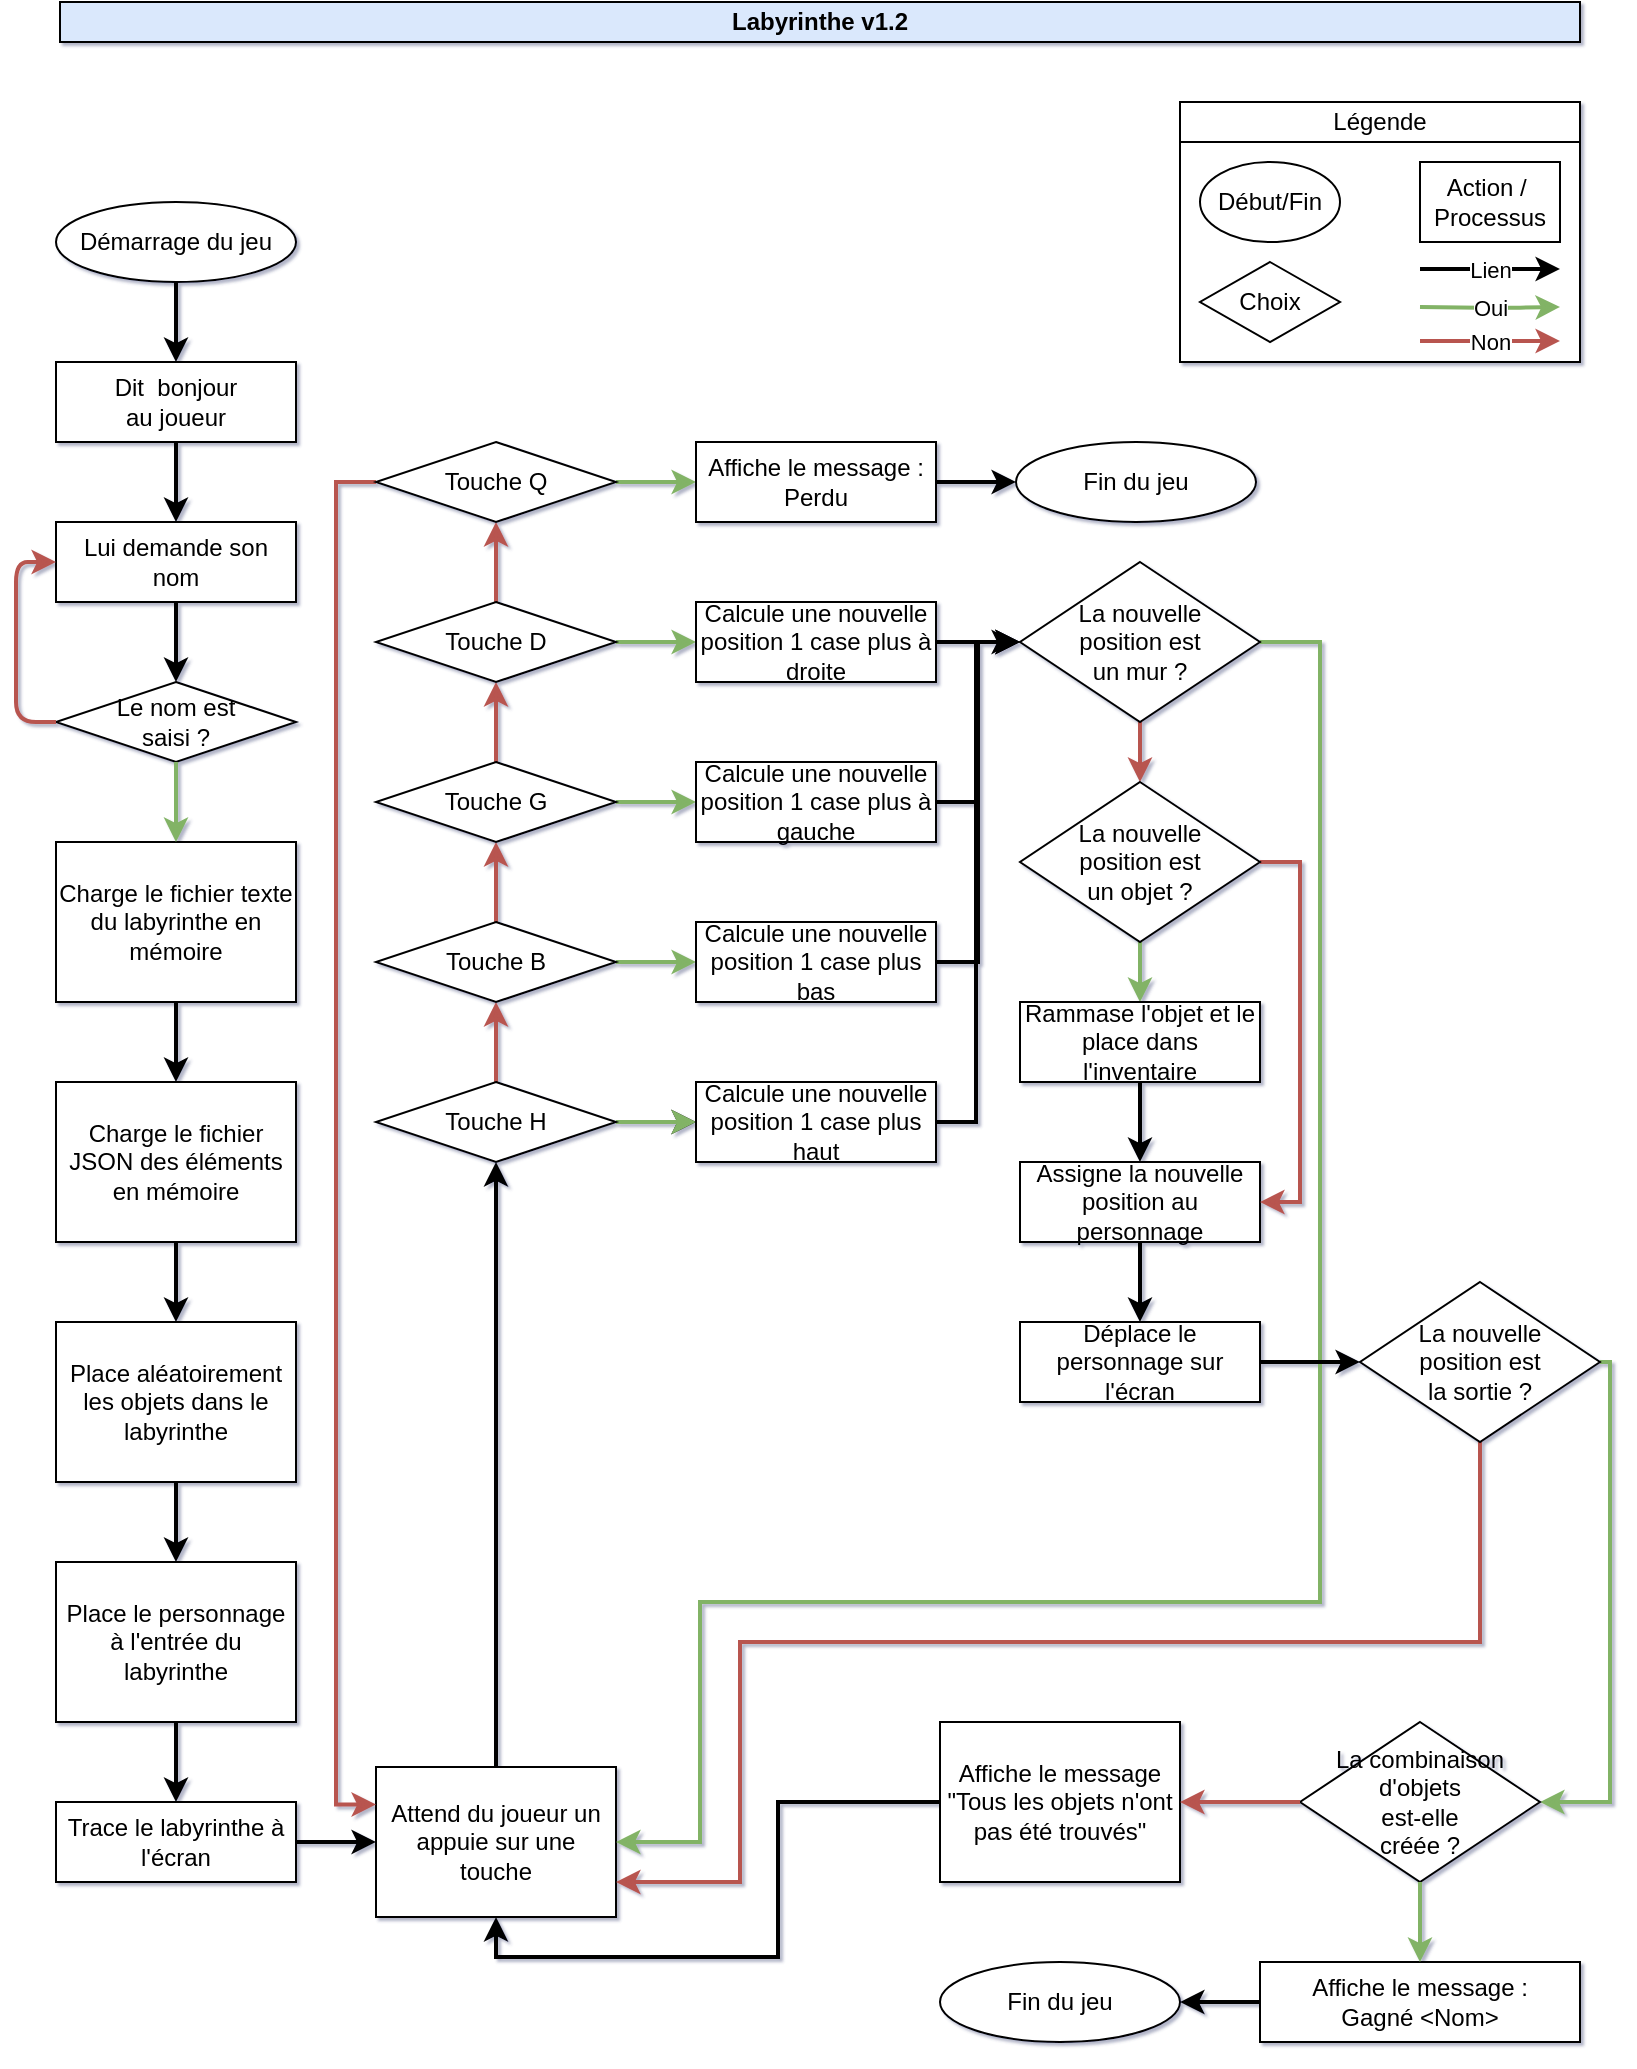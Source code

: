 <mxfile version="12.3.2" type="device" pages="1"><diagram id="22BCVVgQXOt4xU70KWVe" name="Page-1"><mxGraphModel dx="1086" dy="806" grid="1" gridSize="10" guides="1" tooltips="1" connect="1" arrows="1" fold="1" page="1" pageScale="1" pageWidth="827" pageHeight="1169" math="0" shadow="1"><root><mxCell id="0"/><mxCell id="1" parent="0"/><mxCell id="TJeggRest-hVpRtpfZT9-1" value="Démarrage du jeu" style="ellipse;whiteSpace=wrap;html=1;" parent="1" vertex="1"><mxGeometry x="38" y="120" width="120" height="40" as="geometry"/></mxCell><mxCell id="TJeggRest-hVpRtpfZT9-2" value="Dit&amp;nbsp; bonjour&lt;br&gt;au joueur" style="rounded=0;whiteSpace=wrap;html=1;" parent="1" vertex="1"><mxGeometry x="38" y="200" width="120" height="40" as="geometry"/></mxCell><mxCell id="TJeggRest-hVpRtpfZT9-3" value="Lui demande son nom" style="rounded=0;whiteSpace=wrap;html=1;" parent="1" vertex="1"><mxGeometry x="38" y="280" width="120" height="40" as="geometry"/></mxCell><mxCell id="TJeggRest-hVpRtpfZT9-4" value="Le nom est &lt;br&gt;saisi ?" style="rhombus;whiteSpace=wrap;html=1;" parent="1" vertex="1"><mxGeometry x="38" y="360" width="120" height="40" as="geometry"/></mxCell><mxCell id="TJeggRest-hVpRtpfZT9-5" value="" style="endArrow=classic;html=1;exitX=0;exitY=0.5;exitDx=0;exitDy=0;entryX=0;entryY=0.5;entryDx=0;entryDy=0;strokeWidth=2;fillColor=#f8cecc;strokeColor=#b85450;" parent="1" source="TJeggRest-hVpRtpfZT9-4" target="TJeggRest-hVpRtpfZT9-3" edge="1"><mxGeometry width="50" height="50" relative="1" as="geometry"><mxPoint x="38" y="470" as="sourcePoint"/><mxPoint x="88" y="420" as="targetPoint"/><Array as="points"><mxPoint x="18" y="380"/><mxPoint x="18" y="300"/></Array></mxGeometry></mxCell><mxCell id="TJeggRest-hVpRtpfZT9-6" value="" style="endArrow=classic;html=1;strokeWidth=2;exitX=0.5;exitY=1;exitDx=0;exitDy=0;entryX=0.5;entryY=0;entryDx=0;entryDy=0;" parent="1" source="TJeggRest-hVpRtpfZT9-1" target="TJeggRest-hVpRtpfZT9-2" edge="1"><mxGeometry width="50" height="50" relative="1" as="geometry"><mxPoint x="238" y="230" as="sourcePoint"/><mxPoint x="288" y="180" as="targetPoint"/></mxGeometry></mxCell><mxCell id="TJeggRest-hVpRtpfZT9-7" value="" style="endArrow=classic;html=1;strokeWidth=2;exitX=0.5;exitY=1;exitDx=0;exitDy=0;entryX=0.5;entryY=0;entryDx=0;entryDy=0;" parent="1" source="TJeggRest-hVpRtpfZT9-3" target="TJeggRest-hVpRtpfZT9-4" edge="1"><mxGeometry width="50" height="50" relative="1" as="geometry"><mxPoint x="108" y="170" as="sourcePoint"/><mxPoint x="108" y="210" as="targetPoint"/></mxGeometry></mxCell><mxCell id="TJeggRest-hVpRtpfZT9-8" value="" style="endArrow=classic;html=1;strokeWidth=2;exitX=0.5;exitY=1;exitDx=0;exitDy=0;entryX=0.5;entryY=0;entryDx=0;entryDy=0;" parent="1" source="TJeggRest-hVpRtpfZT9-2" target="TJeggRest-hVpRtpfZT9-3" edge="1"><mxGeometry width="50" height="50" relative="1" as="geometry"><mxPoint x="118" y="180" as="sourcePoint"/><mxPoint x="118" y="220" as="targetPoint"/></mxGeometry></mxCell><mxCell id="TJeggRest-hVpRtpfZT9-9" value="Charge le fichier texte du labyrinthe en mémoire" style="rounded=0;whiteSpace=wrap;html=1;" parent="1" vertex="1"><mxGeometry x="38" y="440" width="120" height="80" as="geometry"/></mxCell><mxCell id="TJeggRest-hVpRtpfZT9-10" value="Place le personnage à l'entrée du labyrinthe" style="rounded=0;whiteSpace=wrap;html=1;" parent="1" vertex="1"><mxGeometry x="38" y="800" width="120" height="80" as="geometry"/></mxCell><mxCell id="TJeggRest-hVpRtpfZT9-31" style="edgeStyle=orthogonalEdgeStyle;rounded=0;orthogonalLoop=1;jettySize=auto;html=1;entryX=0;entryY=0.5;entryDx=0;entryDy=0;strokeWidth=2;" parent="1" source="TJeggRest-hVpRtpfZT9-11" target="TJeggRest-hVpRtpfZT9-15" edge="1"><mxGeometry relative="1" as="geometry"/></mxCell><mxCell id="TJeggRest-hVpRtpfZT9-11" value="Trace le labyrinthe à l'écran" style="rounded=0;whiteSpace=wrap;html=1;" parent="1" vertex="1"><mxGeometry x="38" y="920" width="120" height="40" as="geometry"/></mxCell><mxCell id="TJeggRest-hVpRtpfZT9-12" value="" style="endArrow=classic;html=1;strokeWidth=2;exitX=0.5;exitY=1;exitDx=0;exitDy=0;entryX=0.5;entryY=0;entryDx=0;entryDy=0;" parent="1" source="TJeggRest-hVpRtpfZT9-10" target="TJeggRest-hVpRtpfZT9-11" edge="1"><mxGeometry width="50" height="50" relative="1" as="geometry"><mxPoint x="108" y="570" as="sourcePoint"/><mxPoint x="108" y="610" as="targetPoint"/></mxGeometry></mxCell><mxCell id="TJeggRest-hVpRtpfZT9-13" value="" style="endArrow=classic;html=1;strokeWidth=2;exitX=0.5;exitY=1;exitDx=0;exitDy=0;entryX=0.5;entryY=0;entryDx=0;entryDy=0;" parent="1" target="TJeggRest-hVpRtpfZT9-10" edge="1"><mxGeometry width="50" height="50" relative="1" as="geometry"><mxPoint x="98" y="800" as="sourcePoint"/><mxPoint x="118" y="420" as="targetPoint"/></mxGeometry></mxCell><mxCell id="TJeggRest-hVpRtpfZT9-14" value="" style="endArrow=classic;html=1;strokeWidth=2;exitX=0.5;exitY=1;exitDx=0;exitDy=0;entryX=0.5;entryY=0;entryDx=0;entryDy=0;fillColor=#d5e8d4;strokeColor=#82b366;" parent="1" source="TJeggRest-hVpRtpfZT9-4" target="TJeggRest-hVpRtpfZT9-9" edge="1"><mxGeometry width="50" height="50" relative="1" as="geometry"><mxPoint x="128" y="350" as="sourcePoint"/><mxPoint x="128" y="390" as="targetPoint"/></mxGeometry></mxCell><mxCell id="TJeggRest-hVpRtpfZT9-32" style="edgeStyle=orthogonalEdgeStyle;rounded=0;orthogonalLoop=1;jettySize=auto;html=1;exitX=0.5;exitY=0;exitDx=0;exitDy=0;entryX=0.5;entryY=1;entryDx=0;entryDy=0;strokeWidth=2;" parent="1" source="TJeggRest-hVpRtpfZT9-15" target="TJeggRest-hVpRtpfZT9-16" edge="1"><mxGeometry relative="1" as="geometry"/></mxCell><mxCell id="TJeggRest-hVpRtpfZT9-15" value="Attend du joueur un appuie sur une touche" style="rounded=0;whiteSpace=wrap;html=1;" parent="1" vertex="1"><mxGeometry x="198" y="902.5" width="120" height="75" as="geometry"/></mxCell><mxCell id="TJeggRest-hVpRtpfZT9-33" style="edgeStyle=orthogonalEdgeStyle;rounded=0;orthogonalLoop=1;jettySize=auto;html=1;entryX=0.5;entryY=1;entryDx=0;entryDy=0;strokeWidth=2;fillColor=#f8cecc;strokeColor=#b85450;" parent="1" source="TJeggRest-hVpRtpfZT9-16" target="TJeggRest-hVpRtpfZT9-18" edge="1"><mxGeometry relative="1" as="geometry"/></mxCell><mxCell id="TJeggRest-hVpRtpfZT9-47" style="edgeStyle=orthogonalEdgeStyle;rounded=0;orthogonalLoop=1;jettySize=auto;html=1;entryX=0;entryY=0.5;entryDx=0;entryDy=0;strokeWidth=2;" parent="1" source="TJeggRest-hVpRtpfZT9-16" target="TJeggRest-hVpRtpfZT9-17" edge="1"><mxGeometry relative="1" as="geometry"/></mxCell><mxCell id="TJeggRest-hVpRtpfZT9-57" value="" style="edgeStyle=orthogonalEdgeStyle;rounded=0;orthogonalLoop=1;jettySize=auto;html=1;strokeWidth=2;fillColor=#d5e8d4;strokeColor=#82b366;" parent="1" source="TJeggRest-hVpRtpfZT9-16" target="TJeggRest-hVpRtpfZT9-17" edge="1"><mxGeometry relative="1" as="geometry"/></mxCell><mxCell id="TJeggRest-hVpRtpfZT9-16" value="Touche H" style="rhombus;whiteSpace=wrap;html=1;" parent="1" vertex="1"><mxGeometry x="198" y="560" width="120" height="40" as="geometry"/></mxCell><mxCell id="TJeggRest-hVpRtpfZT9-46" style="edgeStyle=orthogonalEdgeStyle;rounded=0;orthogonalLoop=1;jettySize=auto;html=1;strokeWidth=2;" parent="1" source="TJeggRest-hVpRtpfZT9-17" edge="1"><mxGeometry relative="1" as="geometry"><mxPoint x="518" y="340" as="targetPoint"/><Array as="points"><mxPoint x="498" y="580"/><mxPoint x="498" y="340"/></Array></mxGeometry></mxCell><mxCell id="TJeggRest-hVpRtpfZT9-17" value="Calcule une nouvelle position 1 case plus haut" style="rounded=0;whiteSpace=wrap;html=1;" parent="1" vertex="1"><mxGeometry x="358" y="560" width="120" height="40" as="geometry"/></mxCell><mxCell id="TJeggRest-hVpRtpfZT9-34" style="edgeStyle=orthogonalEdgeStyle;rounded=0;orthogonalLoop=1;jettySize=auto;html=1;entryX=0.5;entryY=1;entryDx=0;entryDy=0;strokeWidth=2;fillColor=#f8cecc;strokeColor=#b85450;" parent="1" source="TJeggRest-hVpRtpfZT9-18" target="TJeggRest-hVpRtpfZT9-20" edge="1"><mxGeometry relative="1" as="geometry"/></mxCell><mxCell id="TJeggRest-hVpRtpfZT9-48" style="edgeStyle=orthogonalEdgeStyle;rounded=0;orthogonalLoop=1;jettySize=auto;html=1;entryX=0;entryY=0.5;entryDx=0;entryDy=0;strokeWidth=2;fillColor=#d5e8d4;strokeColor=#82b366;" parent="1" source="TJeggRest-hVpRtpfZT9-18" target="TJeggRest-hVpRtpfZT9-19" edge="1"><mxGeometry relative="1" as="geometry"/></mxCell><mxCell id="TJeggRest-hVpRtpfZT9-18" value="Touche B" style="rhombus;whiteSpace=wrap;html=1;" parent="1" vertex="1"><mxGeometry x="198" y="480" width="120" height="40" as="geometry"/></mxCell><mxCell id="TJeggRest-hVpRtpfZT9-45" style="edgeStyle=orthogonalEdgeStyle;rounded=0;orthogonalLoop=1;jettySize=auto;html=1;entryX=0;entryY=0.5;entryDx=0;entryDy=0;strokeWidth=2;" parent="1" source="TJeggRest-hVpRtpfZT9-19" target="TJeggRest-hVpRtpfZT9-28" edge="1"><mxGeometry relative="1" as="geometry"/></mxCell><mxCell id="TJeggRest-hVpRtpfZT9-19" value="Calcule une nouvelle position 1 case plus bas" style="rounded=0;whiteSpace=wrap;html=1;" parent="1" vertex="1"><mxGeometry x="358" y="480" width="120" height="40" as="geometry"/></mxCell><mxCell id="TJeggRest-hVpRtpfZT9-35" style="edgeStyle=orthogonalEdgeStyle;rounded=0;orthogonalLoop=1;jettySize=auto;html=1;entryX=0.5;entryY=1;entryDx=0;entryDy=0;strokeWidth=2;fillColor=#f8cecc;strokeColor=#b85450;" parent="1" source="TJeggRest-hVpRtpfZT9-20" target="TJeggRest-hVpRtpfZT9-22" edge="1"><mxGeometry relative="1" as="geometry"/></mxCell><mxCell id="TJeggRest-hVpRtpfZT9-41" style="edgeStyle=orthogonalEdgeStyle;rounded=0;orthogonalLoop=1;jettySize=auto;html=1;entryX=0;entryY=0.5;entryDx=0;entryDy=0;strokeWidth=2;fillColor=#d5e8d4;strokeColor=#82b366;" parent="1" source="TJeggRest-hVpRtpfZT9-20" target="TJeggRest-hVpRtpfZT9-21" edge="1"><mxGeometry relative="1" as="geometry"/></mxCell><mxCell id="TJeggRest-hVpRtpfZT9-20" value="Touche G" style="rhombus;whiteSpace=wrap;html=1;" parent="1" vertex="1"><mxGeometry x="198" y="400" width="120" height="40" as="geometry"/></mxCell><mxCell id="TJeggRest-hVpRtpfZT9-44" style="edgeStyle=orthogonalEdgeStyle;rounded=0;orthogonalLoop=1;jettySize=auto;html=1;entryX=0;entryY=0.5;entryDx=0;entryDy=0;strokeWidth=2;" parent="1" source="TJeggRest-hVpRtpfZT9-21" target="TJeggRest-hVpRtpfZT9-28" edge="1"><mxGeometry relative="1" as="geometry"/></mxCell><mxCell id="TJeggRest-hVpRtpfZT9-21" value="Calcule une nouvelle position 1 case plus à gauche" style="rounded=0;whiteSpace=wrap;html=1;" parent="1" vertex="1"><mxGeometry x="358" y="400" width="120" height="40" as="geometry"/></mxCell><mxCell id="TJeggRest-hVpRtpfZT9-36" style="edgeStyle=orthogonalEdgeStyle;rounded=0;orthogonalLoop=1;jettySize=auto;html=1;entryX=0.5;entryY=1;entryDx=0;entryDy=0;strokeWidth=2;fillColor=#f8cecc;strokeColor=#b85450;" parent="1" source="TJeggRest-hVpRtpfZT9-22" target="TJeggRest-hVpRtpfZT9-24" edge="1"><mxGeometry relative="1" as="geometry"/></mxCell><mxCell id="TJeggRest-hVpRtpfZT9-40" style="edgeStyle=orthogonalEdgeStyle;rounded=0;orthogonalLoop=1;jettySize=auto;html=1;entryX=0;entryY=0.5;entryDx=0;entryDy=0;strokeWidth=2;fillColor=#d5e8d4;strokeColor=#82b366;" parent="1" source="TJeggRest-hVpRtpfZT9-22" target="TJeggRest-hVpRtpfZT9-23" edge="1"><mxGeometry relative="1" as="geometry"/></mxCell><mxCell id="TJeggRest-hVpRtpfZT9-22" value="Touche D" style="rhombus;whiteSpace=wrap;html=1;" parent="1" vertex="1"><mxGeometry x="198" y="320" width="120" height="40" as="geometry"/></mxCell><mxCell id="TJeggRest-hVpRtpfZT9-43" style="edgeStyle=orthogonalEdgeStyle;rounded=0;orthogonalLoop=1;jettySize=auto;html=1;entryX=0;entryY=0.5;entryDx=0;entryDy=0;strokeWidth=2;" parent="1" source="TJeggRest-hVpRtpfZT9-23" target="TJeggRest-hVpRtpfZT9-28" edge="1"><mxGeometry relative="1" as="geometry"/></mxCell><mxCell id="TJeggRest-hVpRtpfZT9-23" value="Calcule une nouvelle position 1 case plus à droite" style="rounded=0;whiteSpace=wrap;html=1;" parent="1" vertex="1"><mxGeometry x="358" y="320" width="120" height="40" as="geometry"/></mxCell><mxCell id="TJeggRest-hVpRtpfZT9-38" style="edgeStyle=orthogonalEdgeStyle;rounded=0;orthogonalLoop=1;jettySize=auto;html=1;entryX=0;entryY=0.5;entryDx=0;entryDy=0;strokeWidth=2;fillColor=#d5e8d4;strokeColor=#82b366;" parent="1" source="TJeggRest-hVpRtpfZT9-24" target="TJeggRest-hVpRtpfZT9-25" edge="1"><mxGeometry relative="1" as="geometry"/></mxCell><mxCell id="TJeggRest-hVpRtpfZT9-42" style="edgeStyle=orthogonalEdgeStyle;rounded=0;orthogonalLoop=1;jettySize=auto;html=1;entryX=0;entryY=0.25;entryDx=0;entryDy=0;strokeWidth=2;fillColor=#f8cecc;strokeColor=#b85450;" parent="1" source="TJeggRest-hVpRtpfZT9-24" target="TJeggRest-hVpRtpfZT9-15" edge="1"><mxGeometry relative="1" as="geometry"><Array as="points"><mxPoint x="178" y="260"/><mxPoint x="178" y="921"/></Array></mxGeometry></mxCell><mxCell id="TJeggRest-hVpRtpfZT9-24" value="Touche Q" style="rhombus;whiteSpace=wrap;html=1;" parent="1" vertex="1"><mxGeometry x="198" y="240" width="120" height="40" as="geometry"/></mxCell><mxCell id="TJeggRest-hVpRtpfZT9-39" style="edgeStyle=orthogonalEdgeStyle;rounded=0;orthogonalLoop=1;jettySize=auto;html=1;entryX=0;entryY=0.5;entryDx=0;entryDy=0;strokeWidth=2;" parent="1" source="TJeggRest-hVpRtpfZT9-25" target="TJeggRest-hVpRtpfZT9-26" edge="1"><mxGeometry relative="1" as="geometry"/></mxCell><mxCell id="TJeggRest-hVpRtpfZT9-25" value="Affiche le message :&lt;br&gt;Perdu" style="rounded=0;whiteSpace=wrap;html=1;" parent="1" vertex="1"><mxGeometry x="358" y="240" width="120" height="40" as="geometry"/></mxCell><mxCell id="TJeggRest-hVpRtpfZT9-26" value="Fin du jeu" style="ellipse;whiteSpace=wrap;html=1;" parent="1" vertex="1"><mxGeometry x="518" y="240" width="120" height="40" as="geometry"/></mxCell><mxCell id="TJeggRest-hVpRtpfZT9-60" style="edgeStyle=orthogonalEdgeStyle;rounded=0;orthogonalLoop=1;jettySize=auto;html=1;entryX=0.5;entryY=0;entryDx=0;entryDy=0;strokeWidth=2;" parent="1" source="TJeggRest-hVpRtpfZT9-27" target="TJeggRest-hVpRtpfZT9-59" edge="1"><mxGeometry relative="1" as="geometry"/></mxCell><mxCell id="TJeggRest-hVpRtpfZT9-27" value="Assigne la nouvelle position au personnage" style="rounded=0;whiteSpace=wrap;html=1;" parent="1" vertex="1"><mxGeometry x="520" y="600" width="120" height="40" as="geometry"/></mxCell><mxCell id="TJeggRest-hVpRtpfZT9-52" style="edgeStyle=orthogonalEdgeStyle;rounded=0;orthogonalLoop=1;jettySize=auto;html=1;entryX=1;entryY=0.5;entryDx=0;entryDy=0;strokeWidth=2;fillColor=#d5e8d4;strokeColor=#82b366;" parent="1" source="TJeggRest-hVpRtpfZT9-28" target="TJeggRest-hVpRtpfZT9-15" edge="1"><mxGeometry relative="1" as="geometry"><Array as="points"><mxPoint x="670" y="340"/><mxPoint x="670" y="820"/><mxPoint x="360" y="820"/><mxPoint x="360" y="940"/></Array></mxGeometry></mxCell><mxCell id="B906eJKEYSrAKfcNrqEf-16" style="edgeStyle=orthogonalEdgeStyle;rounded=0;orthogonalLoop=1;jettySize=auto;html=1;entryX=0.5;entryY=0;entryDx=0;entryDy=0;strokeWidth=2;fillColor=#f8cecc;strokeColor=#b85450;" parent="1" source="TJeggRest-hVpRtpfZT9-28" target="B906eJKEYSrAKfcNrqEf-13" edge="1"><mxGeometry relative="1" as="geometry"/></mxCell><mxCell id="TJeggRest-hVpRtpfZT9-28" value="La nouvelle&lt;br&gt;position est&lt;br&gt;un mur ?" style="rhombus;whiteSpace=wrap;html=1;" parent="1" vertex="1"><mxGeometry x="520" y="300" width="120" height="80" as="geometry"/></mxCell><mxCell id="TJeggRest-hVpRtpfZT9-53" style="edgeStyle=orthogonalEdgeStyle;rounded=0;orthogonalLoop=1;jettySize=auto;html=1;strokeWidth=2;fillColor=#f8cecc;strokeColor=#b85450;exitX=0.5;exitY=1;exitDx=0;exitDy=0;" parent="1" source="TJeggRest-hVpRtpfZT9-30" edge="1"><mxGeometry relative="1" as="geometry"><Array as="points"><mxPoint x="750" y="840"/><mxPoint x="380" y="840"/><mxPoint x="380" y="960"/></Array><mxPoint x="318" y="960" as="targetPoint"/></mxGeometry></mxCell><mxCell id="B906eJKEYSrAKfcNrqEf-12" style="edgeStyle=orthogonalEdgeStyle;rounded=0;orthogonalLoop=1;jettySize=auto;html=1;entryX=1;entryY=0.5;entryDx=0;entryDy=0;strokeWidth=2;fillColor=#d5e8d4;strokeColor=#82b366;exitX=1;exitY=0.5;exitDx=0;exitDy=0;" parent="1" source="TJeggRest-hVpRtpfZT9-30" target="B906eJKEYSrAKfcNrqEf-6" edge="1"><mxGeometry relative="1" as="geometry"><Array as="points"><mxPoint x="815" y="920"/></Array></mxGeometry></mxCell><mxCell id="TJeggRest-hVpRtpfZT9-30" value="La nouvelle&lt;br&gt;position est&lt;br&gt;la sortie ?" style="rhombus;whiteSpace=wrap;html=1;" parent="1" vertex="1"><mxGeometry x="690" y="660" width="120" height="80" as="geometry"/></mxCell><mxCell id="TJeggRest-hVpRtpfZT9-37" value="Fin du jeu" style="ellipse;whiteSpace=wrap;html=1;" parent="1" vertex="1"><mxGeometry x="480" y="1000" width="120" height="40" as="geometry"/></mxCell><mxCell id="TJeggRest-hVpRtpfZT9-49" style="edgeStyle=orthogonalEdgeStyle;rounded=0;orthogonalLoop=1;jettySize=auto;html=1;exitX=0.5;exitY=1;exitDx=0;exitDy=0;strokeWidth=2;" parent="1" source="TJeggRest-hVpRtpfZT9-37" target="TJeggRest-hVpRtpfZT9-37" edge="1"><mxGeometry relative="1" as="geometry"/></mxCell><mxCell id="TJeggRest-hVpRtpfZT9-56" style="edgeStyle=orthogonalEdgeStyle;rounded=0;orthogonalLoop=1;jettySize=auto;html=1;entryX=1;entryY=0.5;entryDx=0;entryDy=0;strokeWidth=2;" parent="1" source="TJeggRest-hVpRtpfZT9-55" target="TJeggRest-hVpRtpfZT9-37" edge="1"><mxGeometry relative="1" as="geometry"/></mxCell><mxCell id="TJeggRest-hVpRtpfZT9-55" value="Affiche le message :&lt;br&gt;Gagné &amp;lt;Nom&amp;gt;" style="rounded=0;whiteSpace=wrap;html=1;" parent="1" vertex="1"><mxGeometry x="640" y="1000" width="160" height="40" as="geometry"/></mxCell><mxCell id="B906eJKEYSrAKfcNrqEf-19" style="edgeStyle=orthogonalEdgeStyle;rounded=0;orthogonalLoop=1;jettySize=auto;html=1;entryX=0;entryY=0.5;entryDx=0;entryDy=0;strokeWidth=2;exitX=1;exitY=0.5;exitDx=0;exitDy=0;" parent="1" source="TJeggRest-hVpRtpfZT9-59" target="TJeggRest-hVpRtpfZT9-30" edge="1"><mxGeometry relative="1" as="geometry"><Array as="points"><mxPoint x="680" y="700"/><mxPoint x="680" y="700"/></Array></mxGeometry></mxCell><mxCell id="TJeggRest-hVpRtpfZT9-59" value="Déplace le personnage sur l'écran" style="rounded=0;whiteSpace=wrap;html=1;" parent="1" vertex="1"><mxGeometry x="520" y="680" width="120" height="40" as="geometry"/></mxCell><mxCell id="TJeggRest-hVpRtpfZT9-61" value="Labyrinthe v1.2" style="text;html=1;strokeColor=#000000;fillColor=#dae8fc;align=center;verticalAlign=middle;whiteSpace=wrap;rounded=0;fontStyle=1" parent="1" vertex="1"><mxGeometry x="40" y="20" width="760" height="20" as="geometry"/></mxCell><mxCell id="TJeggRest-hVpRtpfZT9-62" value="" style="rounded=0;whiteSpace=wrap;html=1;strokeColor=#000000;" parent="1" vertex="1"><mxGeometry x="600" y="70" width="200" height="130" as="geometry"/></mxCell><mxCell id="TJeggRest-hVpRtpfZT9-63" value="Début/Fin" style="ellipse;whiteSpace=wrap;html=1;" parent="1" vertex="1"><mxGeometry x="610" y="100" width="70" height="40" as="geometry"/></mxCell><mxCell id="TJeggRest-hVpRtpfZT9-65" value="Action /&amp;nbsp;&lt;br&gt;Processus" style="rounded=0;whiteSpace=wrap;html=1;" parent="1" vertex="1"><mxGeometry x="720" y="100" width="70" height="40" as="geometry"/></mxCell><mxCell id="TJeggRest-hVpRtpfZT9-66" value="Choix" style="rhombus;whiteSpace=wrap;html=1;strokeColor=#000000;" parent="1" vertex="1"><mxGeometry x="610" y="150" width="70" height="40" as="geometry"/></mxCell><mxCell id="TJeggRest-hVpRtpfZT9-68" value="Lien" style="endArrow=classic;html=1;strokeWidth=2;" parent="1" edge="1"><mxGeometry width="50" height="50" relative="1" as="geometry"><mxPoint x="720" y="153.5" as="sourcePoint"/><mxPoint x="790" y="153.5" as="targetPoint"/></mxGeometry></mxCell><mxCell id="TJeggRest-hVpRtpfZT9-71" value="Légende" style="rounded=0;whiteSpace=wrap;html=1;strokeColor=#000000;" parent="1" vertex="1"><mxGeometry x="600" y="70" width="200" height="20" as="geometry"/></mxCell><mxCell id="TJeggRest-hVpRtpfZT9-74" value="Oui" style="endArrow=classic;html=1;strokeWidth=2;fillColor=#d5e8d4;strokeColor=#82b366;" parent="1" edge="1"><mxGeometry width="50" height="50" relative="1" as="geometry"><mxPoint x="720" y="172.5" as="sourcePoint"/><mxPoint x="790" y="172.5" as="targetPoint"/><Array as="points"><mxPoint x="760" y="173"/></Array></mxGeometry></mxCell><mxCell id="TJeggRest-hVpRtpfZT9-75" value="Non" style="endArrow=classic;html=1;strokeWidth=2;fillColor=#f8cecc;strokeColor=#b85450;" parent="1" edge="1"><mxGeometry width="50" height="50" relative="1" as="geometry"><mxPoint x="720" y="189.5" as="sourcePoint"/><mxPoint x="790" y="189.5" as="targetPoint"/></mxGeometry></mxCell><mxCell id="B906eJKEYSrAKfcNrqEf-1" value="Charge le fichier JSON des éléments en mémoire" style="rounded=0;whiteSpace=wrap;html=1;" parent="1" vertex="1"><mxGeometry x="38" y="560" width="120" height="80" as="geometry"/></mxCell><mxCell id="B906eJKEYSrAKfcNrqEf-2" value="" style="endArrow=classic;html=1;strokeWidth=2;exitX=0.5;exitY=1;exitDx=0;exitDy=0;entryX=0.5;entryY=0;entryDx=0;entryDy=0;" parent="1" source="TJeggRest-hVpRtpfZT9-9" target="B906eJKEYSrAKfcNrqEf-1" edge="1"><mxGeometry width="50" height="50" relative="1" as="geometry"><mxPoint x="98" y="520" as="sourcePoint"/><mxPoint x="98" y="760" as="targetPoint"/></mxGeometry></mxCell><mxCell id="B906eJKEYSrAKfcNrqEf-5" style="edgeStyle=orthogonalEdgeStyle;rounded=0;orthogonalLoop=1;jettySize=auto;html=1;exitX=0.5;exitY=1;exitDx=0;exitDy=0;entryX=0.5;entryY=0;entryDx=0;entryDy=0;strokeWidth=2;" parent="1" source="B906eJKEYSrAKfcNrqEf-3" target="TJeggRest-hVpRtpfZT9-10" edge="1"><mxGeometry relative="1" as="geometry"/></mxCell><mxCell id="B906eJKEYSrAKfcNrqEf-3" value="Place aléatoirement les objets dans le labyrinthe" style="rounded=0;whiteSpace=wrap;html=1;" parent="1" vertex="1"><mxGeometry x="38" y="680" width="120" height="80" as="geometry"/></mxCell><mxCell id="B906eJKEYSrAKfcNrqEf-4" value="" style="endArrow=classic;html=1;strokeWidth=2;exitX=0.5;exitY=1;exitDx=0;exitDy=0;entryX=0.5;entryY=0;entryDx=0;entryDy=0;" parent="1" source="B906eJKEYSrAKfcNrqEf-1" target="B906eJKEYSrAKfcNrqEf-3" edge="1"><mxGeometry width="50" height="50" relative="1" as="geometry"><mxPoint x="98" y="640" as="sourcePoint"/><mxPoint x="98" y="760" as="targetPoint"/></mxGeometry></mxCell><mxCell id="B906eJKEYSrAKfcNrqEf-6" value="La combinaison&lt;br&gt;d'objets &lt;br&gt;est-elle &lt;br&gt;créée ?" style="rhombus;whiteSpace=wrap;html=1;" parent="1" vertex="1"><mxGeometry x="660" y="880" width="120" height="80" as="geometry"/></mxCell><mxCell id="B906eJKEYSrAKfcNrqEf-8" style="edgeStyle=orthogonalEdgeStyle;rounded=0;orthogonalLoop=1;jettySize=auto;html=1;entryX=0.5;entryY=0;entryDx=0;entryDy=0;strokeWidth=2;fillColor=#d5e8d4;strokeColor=#82b366;exitX=0.5;exitY=1;exitDx=0;exitDy=0;" parent="1" source="B906eJKEYSrAKfcNrqEf-6" target="TJeggRest-hVpRtpfZT9-55" edge="1"><mxGeometry relative="1" as="geometry"><mxPoint x="328" y="630" as="sourcePoint"/><mxPoint x="368" y="630" as="targetPoint"/></mxGeometry></mxCell><mxCell id="B906eJKEYSrAKfcNrqEf-11" style="edgeStyle=orthogonalEdgeStyle;rounded=0;orthogonalLoop=1;jettySize=auto;html=1;entryX=0.5;entryY=1;entryDx=0;entryDy=0;strokeWidth=2;" parent="1" source="B906eJKEYSrAKfcNrqEf-9" target="TJeggRest-hVpRtpfZT9-15" edge="1"><mxGeometry relative="1" as="geometry"/></mxCell><mxCell id="B906eJKEYSrAKfcNrqEf-9" value="Affiche le message&lt;br&gt;&quot;Tous les objets n'ont pas été trouvés&quot;" style="rounded=0;whiteSpace=wrap;html=1;" parent="1" vertex="1"><mxGeometry x="480" y="880" width="120" height="80" as="geometry"/></mxCell><mxCell id="B906eJKEYSrAKfcNrqEf-10" style="edgeStyle=orthogonalEdgeStyle;rounded=0;orthogonalLoop=1;jettySize=auto;html=1;entryX=1;entryY=0.5;entryDx=0;entryDy=0;strokeWidth=2;exitX=0;exitY=0.5;exitDx=0;exitDy=0;fillColor=#f8cecc;strokeColor=#b85450;" parent="1" source="B906eJKEYSrAKfcNrqEf-6" target="B906eJKEYSrAKfcNrqEf-9" edge="1"><mxGeometry relative="1" as="geometry"><mxPoint x="668" y="1030" as="sourcePoint"/><mxPoint x="628" y="1030" as="targetPoint"/></mxGeometry></mxCell><mxCell id="B906eJKEYSrAKfcNrqEf-15" style="edgeStyle=orthogonalEdgeStyle;rounded=0;orthogonalLoop=1;jettySize=auto;html=1;exitX=0.5;exitY=1;exitDx=0;exitDy=0;entryX=0.5;entryY=0;entryDx=0;entryDy=0;strokeWidth=2;fillColor=#d5e8d4;strokeColor=#82b366;" parent="1" source="B906eJKEYSrAKfcNrqEf-13" target="B906eJKEYSrAKfcNrqEf-14" edge="1"><mxGeometry relative="1" as="geometry"/></mxCell><mxCell id="B906eJKEYSrAKfcNrqEf-17" style="edgeStyle=orthogonalEdgeStyle;rounded=0;orthogonalLoop=1;jettySize=auto;html=1;entryX=1;entryY=0.5;entryDx=0;entryDy=0;strokeWidth=2;exitX=1;exitY=0.5;exitDx=0;exitDy=0;fillColor=#f8cecc;strokeColor=#b85450;" parent="1" source="B906eJKEYSrAKfcNrqEf-13" target="TJeggRest-hVpRtpfZT9-27" edge="1"><mxGeometry relative="1" as="geometry"/></mxCell><mxCell id="B906eJKEYSrAKfcNrqEf-13" value="La nouvelle&lt;br&gt;position est&lt;br&gt;un objet ?" style="rhombus;whiteSpace=wrap;html=1;" parent="1" vertex="1"><mxGeometry x="520" y="410" width="120" height="80" as="geometry"/></mxCell><mxCell id="B906eJKEYSrAKfcNrqEf-18" style="edgeStyle=orthogonalEdgeStyle;rounded=0;orthogonalLoop=1;jettySize=auto;html=1;entryX=0.5;entryY=0;entryDx=0;entryDy=0;strokeWidth=2;" parent="1" source="B906eJKEYSrAKfcNrqEf-14" target="TJeggRest-hVpRtpfZT9-27" edge="1"><mxGeometry relative="1" as="geometry"/></mxCell><mxCell id="B906eJKEYSrAKfcNrqEf-14" value="Rammase l'objet et le place dans l'inventaire" style="rounded=0;whiteSpace=wrap;html=1;" parent="1" vertex="1"><mxGeometry x="520" y="520" width="120" height="40" as="geometry"/></mxCell></root></mxGraphModel></diagram></mxfile>